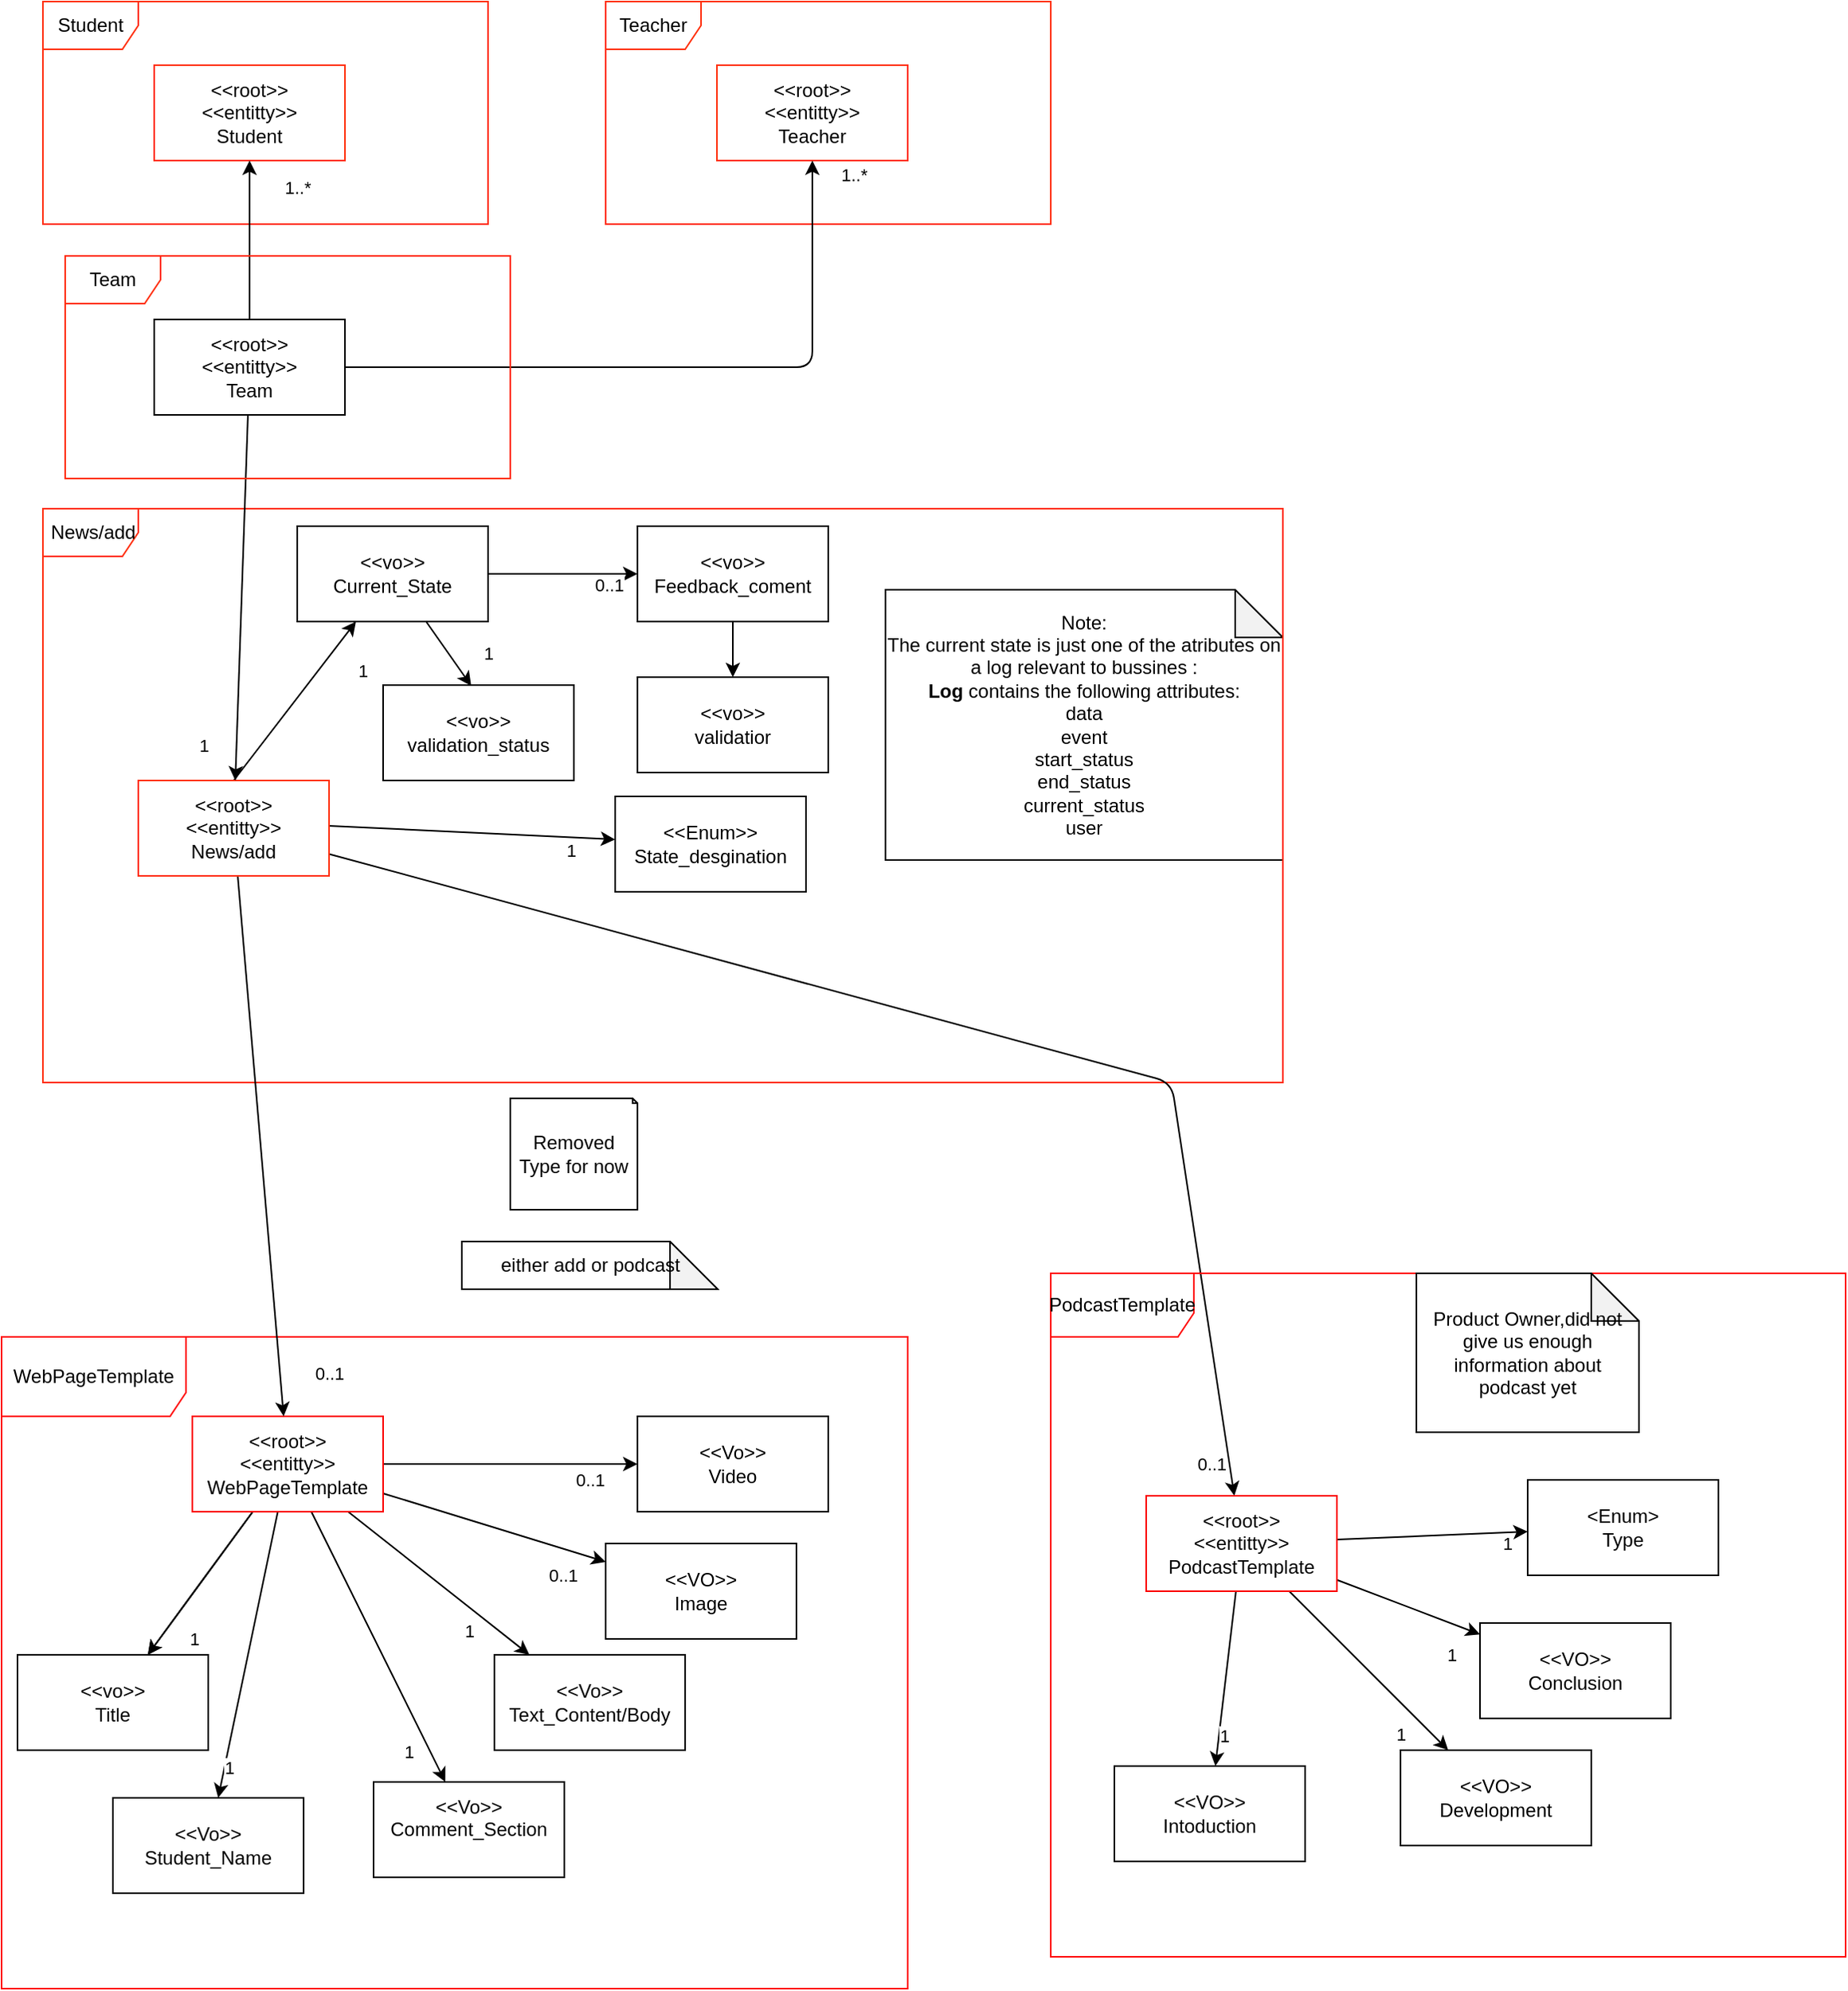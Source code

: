 <mxfile>
    <diagram id="D3sRz6WudV78egM3DdaS" name="Page-1">
        <mxGraphModel dx="751" dy="596" grid="1" gridSize="10" guides="1" tooltips="1" connect="1" arrows="1" fold="1" page="1" pageScale="1" pageWidth="827" pageHeight="1169" background="#ffffff" math="0" shadow="0">
            <root>
                <mxCell id="0"/>
                <mxCell id="1" parent="0"/>
                <mxCell id="30" value="" style="edgeStyle=none;html=1;exitX=0.974;exitY=0.472;exitDx=0;exitDy=0;exitPerimeter=0;" parent="1" source="69" target="29" edge="1">
                    <mxGeometry relative="1" as="geometry">
                        <mxPoint x="210" y="1341.0" as="sourcePoint"/>
                    </mxGeometry>
                </mxCell>
                <mxCell id="99" value="1" style="edgeLabel;html=1;align=center;verticalAlign=middle;resizable=0;points=[];" parent="30" vertex="1" connectable="0">
                    <mxGeometry x="0.651" y="-3" relative="1" as="geometry">
                        <mxPoint x="4" y="5" as="offset"/>
                    </mxGeometry>
                </mxCell>
                <mxCell id="32" value="" style="edgeStyle=none;html=1;exitX=0.5;exitY=0;exitDx=0;exitDy=0;" parent="1" source="69" target="31" edge="1">
                    <mxGeometry relative="1" as="geometry">
                        <mxPoint x="210" y="1312.636" as="sourcePoint"/>
                    </mxGeometry>
                </mxCell>
                <mxCell id="33" value="1" style="edgeLabel;html=1;align=center;verticalAlign=middle;resizable=0;points=[];" parent="32" vertex="1" connectable="0">
                    <mxGeometry x="0.608" y="2" relative="1" as="geometry">
                        <mxPoint x="20" y="12" as="offset"/>
                    </mxGeometry>
                </mxCell>
                <mxCell id="29" value="&lt;div&gt;&amp;lt;&amp;lt;Enum&amp;gt;&amp;gt;&lt;/div&gt;State_desgination" style="whiteSpace=wrap;html=1;rounded=0;" parent="1" vertex="1">
                    <mxGeometry x="420" y="1390" width="120" height="60" as="geometry"/>
                </mxCell>
                <mxCell id="187" value="" style="edgeStyle=none;html=1;" edge="1" parent="1" source="192" target="191">
                    <mxGeometry relative="1" as="geometry">
                        <mxPoint x="420" y="1250" as="targetPoint"/>
                    </mxGeometry>
                </mxCell>
                <mxCell id="194" value="1" style="edgeLabel;html=1;align=center;verticalAlign=middle;resizable=0;points=[];" vertex="1" connectable="0" parent="187">
                    <mxGeometry x="0.767" y="1" relative="1" as="geometry">
                        <mxPoint x="5" y="11" as="offset"/>
                    </mxGeometry>
                </mxCell>
                <mxCell id="190" value="" style="edgeStyle=none;html=1;entryX=0;entryY=0.5;entryDx=0;entryDy=0;" edge="1" parent="1" source="31" target="192">
                    <mxGeometry relative="1" as="geometry">
                        <mxPoint x="380" y="1293.75" as="targetPoint"/>
                    </mxGeometry>
                </mxCell>
                <mxCell id="193" value="0..1" style="edgeLabel;html=1;align=center;verticalAlign=middle;resizable=0;points=[];" vertex="1" connectable="0" parent="190">
                    <mxGeometry x="0.709" y="-1" relative="1" as="geometry">
                        <mxPoint x="-5" y="6" as="offset"/>
                    </mxGeometry>
                </mxCell>
                <mxCell id="198" value="1" style="edgeStyle=none;html=1;entryX=0.462;entryY=0.008;entryDx=0;entryDy=0;entryPerimeter=0;" edge="1" parent="1" source="31" target="199">
                    <mxGeometry x="0.567" y="20" relative="1" as="geometry">
                        <mxPoint x="329" y="1320" as="targetPoint"/>
                        <mxPoint as="offset"/>
                    </mxGeometry>
                </mxCell>
                <mxCell id="31" value="&amp;lt;&amp;lt;vo&amp;gt;&amp;gt;&lt;div&gt;Current_State&lt;/div&gt;" style="whiteSpace=wrap;html=1;rounded=0;" parent="1" vertex="1">
                    <mxGeometry x="220" y="1220" width="120" height="60" as="geometry"/>
                </mxCell>
                <mxCell id="49" value="" style="edgeStyle=none;html=1;" parent="1" source="47" target="48" edge="1">
                    <mxGeometry relative="1" as="geometry"/>
                </mxCell>
                <mxCell id="54" value="" style="edgeStyle=none;html=1;" parent="1" source="47" target="53" edge="1">
                    <mxGeometry relative="1" as="geometry"/>
                </mxCell>
                <mxCell id="130" value="1" style="edgeLabel;html=1;align=center;verticalAlign=middle;resizable=0;points=[];" vertex="1" connectable="0" parent="54">
                    <mxGeometry x="0.404" y="-5" relative="1" as="geometry">
                        <mxPoint x="-1" y="8" as="offset"/>
                    </mxGeometry>
                </mxCell>
                <mxCell id="56" value="" style="edgeStyle=none;html=1;" parent="1" source="47" target="55" edge="1">
                    <mxGeometry relative="1" as="geometry"/>
                </mxCell>
                <mxCell id="108" value="0..1" style="edgeLabel;html=1;align=center;verticalAlign=middle;resizable=0;points=[];" parent="56" vertex="1" connectable="0">
                    <mxGeometry x="0.601" relative="1" as="geometry">
                        <mxPoint y="17" as="offset"/>
                    </mxGeometry>
                </mxCell>
                <mxCell id="61" value="" style="edgeStyle=none;html=1;" parent="1" source="47" target="60" edge="1">
                    <mxGeometry relative="1" as="geometry"/>
                </mxCell>
                <mxCell id="103" value="0..1" style="edgeLabel;html=1;align=center;verticalAlign=middle;resizable=0;points=[];" parent="61" vertex="1" connectable="0">
                    <mxGeometry x="0.711" y="-1" relative="1" as="geometry">
                        <mxPoint x="-7" y="9" as="offset"/>
                    </mxGeometry>
                </mxCell>
                <mxCell id="87" value="" style="edgeStyle=none;html=1;" parent="1" source="47" target="48" edge="1">
                    <mxGeometry relative="1" as="geometry"/>
                </mxCell>
                <mxCell id="122" value="1" style="edgeLabel;html=1;align=center;verticalAlign=middle;resizable=0;points=[];" vertex="1" connectable="0" parent="87">
                    <mxGeometry x="0.503" relative="1" as="geometry">
                        <mxPoint x="12" y="12" as="offset"/>
                    </mxGeometry>
                </mxCell>
                <mxCell id="124" style="edgeStyle=none;html=1;" edge="1" parent="1" source="47" target="51">
                    <mxGeometry relative="1" as="geometry"/>
                </mxCell>
                <mxCell id="125" value="1" style="edgeLabel;html=1;align=center;verticalAlign=middle;resizable=0;points=[];" vertex="1" connectable="0" parent="124">
                    <mxGeometry x="0.667" relative="1" as="geometry">
                        <mxPoint y="10" as="offset"/>
                    </mxGeometry>
                </mxCell>
                <mxCell id="127" value="" style="edgeStyle=none;html=1;" edge="1" parent="1" source="47" target="126">
                    <mxGeometry relative="1" as="geometry"/>
                </mxCell>
                <mxCell id="129" value="1" style="edgeLabel;html=1;align=center;verticalAlign=middle;resizable=0;points=[];" vertex="1" connectable="0" parent="127">
                    <mxGeometry x="0.553" y="4" relative="1" as="geometry">
                        <mxPoint x="-8" y="20" as="offset"/>
                    </mxGeometry>
                </mxCell>
                <mxCell id="47" value="&amp;lt;&amp;lt;root&amp;gt;&amp;gt;&lt;div&gt;&amp;lt;&amp;lt;entitty&amp;gt;&amp;gt;&lt;/div&gt;&lt;div&gt;WebPageTemplate&lt;/div&gt;" style="rounded=0;whiteSpace=wrap;html=1;strokeColor=light-dark(#fb0404, #ededed);" parent="1" vertex="1">
                    <mxGeometry x="154" y="1780" width="120" height="60" as="geometry"/>
                </mxCell>
                <mxCell id="48" value="&amp;lt;&amp;lt;vo&amp;gt;&amp;gt;&lt;div&gt;Title&lt;/div&gt;" style="whiteSpace=wrap;html=1;rounded=0;" parent="1" vertex="1">
                    <mxGeometry x="44" y="1930" width="120" height="60" as="geometry"/>
                </mxCell>
                <mxCell id="51" value="&lt;div&gt;&amp;lt;&amp;lt;Vo&amp;gt;&amp;gt;&lt;/div&gt;Student_Name" style="whiteSpace=wrap;html=1;rounded=0;" parent="1" vertex="1">
                    <mxGeometry x="104" y="2020" width="120" height="60" as="geometry"/>
                </mxCell>
                <mxCell id="53" value="&amp;lt;&amp;lt;Vo&amp;gt;&amp;gt;&lt;div&gt;Text_Content/Body&lt;/div&gt;" style="whiteSpace=wrap;html=1;rounded=0;" parent="1" vertex="1">
                    <mxGeometry x="344" y="1930" width="120" height="60" as="geometry"/>
                </mxCell>
                <mxCell id="55" value="&amp;lt;&amp;lt;VO&amp;gt;&amp;gt;&lt;div&gt;Image&lt;/div&gt;" style="whiteSpace=wrap;html=1;rounded=0;" parent="1" vertex="1">
                    <mxGeometry x="414" y="1860" width="120" height="60" as="geometry"/>
                </mxCell>
                <mxCell id="58" value="WebPageTemplate" style="shape=umlFrame;whiteSpace=wrap;html=1;pointerEvents=0;strokeColor=light-dark(#ff0a0a, #ededed);width=116;height=50;" parent="1" vertex="1">
                    <mxGeometry x="34" y="1730" width="570" height="410" as="geometry"/>
                </mxCell>
                <mxCell id="59" value="Student" style="shape=umlFrame;whiteSpace=wrap;html=1;pointerEvents=0;strokeColor=#FF300D;" parent="1" vertex="1">
                    <mxGeometry x="60" y="890" width="280" height="140" as="geometry"/>
                </mxCell>
                <mxCell id="60" value="&amp;lt;&amp;lt;Vo&amp;gt;&amp;gt;&lt;div&gt;Video&lt;/div&gt;" style="whiteSpace=wrap;html=1;strokeColor=light-dark(#000000,#EDEDED);rounded=0;" parent="1" vertex="1">
                    <mxGeometry x="434" y="1780" width="120" height="60" as="geometry"/>
                </mxCell>
                <mxCell id="65" value="Note: &lt;br&gt;The current state is just one of the atributes on a log relevant to bussines :&lt;br&gt;&lt;b&gt;Log&lt;/b&gt; contains the following attributes:&lt;div&gt;data&lt;/div&gt;&lt;div&gt;event&lt;/div&gt;&lt;div&gt;start_status&lt;/div&gt;&lt;div&gt;end_status&lt;/div&gt;&lt;div&gt;current_status&lt;/div&gt;&lt;div&gt;user&lt;/div&gt;" style="shape=note;whiteSpace=wrap;html=1;backgroundOutline=1;darkOpacity=0.05;" parent="1" vertex="1">
                    <mxGeometry x="590" y="1260" width="250" height="170" as="geometry"/>
                </mxCell>
                <mxCell id="66" value="either add or podcast" style="shape=note;whiteSpace=wrap;html=1;backgroundOutline=1;darkOpacity=0.05;" parent="1" vertex="1">
                    <mxGeometry x="323.5" y="1670" width="161" height="30" as="geometry"/>
                </mxCell>
                <mxCell id="67" value="&amp;nbsp;News/add" style="shape=umlFrame;whiteSpace=wrap;html=1;pointerEvents=0;strokeColor=#FF300D;width=60;height=30;" parent="1" vertex="1">
                    <mxGeometry x="60" y="1209" width="780" height="361" as="geometry"/>
                </mxCell>
                <mxCell id="181" style="edgeStyle=none;html=1;" edge="1" parent="1" source="69" target="47">
                    <mxGeometry relative="1" as="geometry"/>
                </mxCell>
                <mxCell id="182" value="0..1" style="edgeLabel;html=1;align=center;verticalAlign=middle;resizable=0;points=[];" vertex="1" connectable="0" parent="181">
                    <mxGeometry x="0.766" y="-1" relative="1" as="geometry">
                        <mxPoint x="33" y="12" as="offset"/>
                    </mxGeometry>
                </mxCell>
                <mxCell id="183" style="edgeStyle=none;html=1;" edge="1" parent="1" source="69" target="94">
                    <mxGeometry relative="1" as="geometry">
                        <Array as="points">
                            <mxPoint x="770" y="1570"/>
                        </Array>
                    </mxGeometry>
                </mxCell>
                <mxCell id="185" value="0..1" style="edgeLabel;html=1;align=center;verticalAlign=middle;resizable=0;points=[];" vertex="1" connectable="0" parent="183">
                    <mxGeometry x="0.915" y="-2" relative="1" as="geometry">
                        <mxPoint x="-8" y="14" as="offset"/>
                    </mxGeometry>
                </mxCell>
                <mxCell id="69" value="&amp;lt;&amp;lt;root&amp;gt;&amp;gt;&lt;div&gt;&amp;lt;&amp;lt;entitty&amp;gt;&amp;gt;&lt;/div&gt;&lt;div&gt;News/add&lt;/div&gt;" style="rounded=0;whiteSpace=wrap;html=1;strokeColor=#FF300D;" parent="1" vertex="1">
                    <mxGeometry x="120" y="1380" width="120" height="60" as="geometry"/>
                </mxCell>
                <mxCell id="70" value="&amp;lt;&amp;lt;root&amp;gt;&amp;gt;&lt;div&gt;&amp;lt;&amp;lt;entitty&amp;gt;&amp;gt;&lt;/div&gt;&lt;div&gt;Student&lt;/div&gt;" style="rounded=0;whiteSpace=wrap;html=1;strokeColor=#FF300D;" parent="1" vertex="1">
                    <mxGeometry x="130" y="930" width="120" height="60" as="geometry"/>
                </mxCell>
                <mxCell id="74" value="Teacher" style="shape=umlFrame;whiteSpace=wrap;html=1;pointerEvents=0;strokeColor=#FF300D;" parent="1" vertex="1">
                    <mxGeometry x="414" y="890" width="280" height="140" as="geometry"/>
                </mxCell>
                <mxCell id="75" value="&amp;lt;&amp;lt;root&amp;gt;&amp;gt;&lt;div&gt;&amp;lt;&amp;lt;entitty&amp;gt;&amp;gt;&lt;/div&gt;&lt;div&gt;Teacher&lt;/div&gt;" style="rounded=0;whiteSpace=wrap;html=1;strokeColor=#FF300D;" parent="1" vertex="1">
                    <mxGeometry x="484" y="930" width="120" height="60" as="geometry"/>
                </mxCell>
                <mxCell id="115" style="edgeStyle=none;html=1;" edge="1" parent="1" source="85" target="70">
                    <mxGeometry relative="1" as="geometry"/>
                </mxCell>
                <mxCell id="118" value="1..*" style="edgeLabel;html=1;align=center;verticalAlign=middle;resizable=0;points=[];" vertex="1" connectable="0" parent="115">
                    <mxGeometry x="0.592" y="-2" relative="1" as="geometry">
                        <mxPoint x="28" y="-4" as="offset"/>
                    </mxGeometry>
                </mxCell>
                <mxCell id="116" style="edgeStyle=none;html=1;entryX=0.5;entryY=1;entryDx=0;entryDy=0;" edge="1" parent="1" source="85" target="75">
                    <mxGeometry relative="1" as="geometry">
                        <Array as="points">
                            <mxPoint x="544" y="1120"/>
                        </Array>
                    </mxGeometry>
                </mxCell>
                <mxCell id="117" value="1..*" style="edgeLabel;html=1;align=center;verticalAlign=middle;resizable=0;points=[];" vertex="1" connectable="0" parent="116">
                    <mxGeometry x="0.841" y="-2" relative="1" as="geometry">
                        <mxPoint x="24" y="-25" as="offset"/>
                    </mxGeometry>
                </mxCell>
                <mxCell id="135" style="edgeStyle=none;html=1;" edge="1" parent="1" source="85" target="69">
                    <mxGeometry relative="1" as="geometry"/>
                </mxCell>
                <mxCell id="136" value="1" style="edgeLabel;html=1;align=center;verticalAlign=middle;resizable=0;points=[];" vertex="1" connectable="0" parent="135">
                    <mxGeometry x="0.668" relative="1" as="geometry">
                        <mxPoint x="-22" y="16" as="offset"/>
                    </mxGeometry>
                </mxCell>
                <mxCell id="85" value="&lt;span style=&quot;color: rgb(0, 0, 0);&quot;&gt;&amp;lt;&amp;lt;root&amp;gt;&amp;gt;&lt;/span&gt;&lt;div style=&quot;scrollbar-color: light-dark(#e2e2e2, #4b4b4b)&lt;br/&gt;&#x9;&#x9;&#x9;&#x9;&#x9;light-dark(#fbfbfb, var(--dark-panel-color));&quot;&gt;&amp;lt;&amp;lt;entitty&amp;gt;&amp;gt;&lt;/div&gt;&lt;div style=&quot;scrollbar-color: light-dark(#e2e2e2, #4b4b4b)&lt;br/&gt;&#x9;&#x9;&#x9;&#x9;&#x9;light-dark(#fbfbfb, var(--dark-panel-color));&quot;&gt;Team&lt;/div&gt;" style="whiteSpace=wrap;html=1;rounded=0;" parent="1" vertex="1">
                    <mxGeometry x="130" y="1090" width="120" height="60" as="geometry"/>
                </mxCell>
                <mxCell id="93" value="PodcastTemplate" style="shape=umlFrame;whiteSpace=wrap;html=1;pointerEvents=0;strokeColor=light-dark(#ff0a0a, #ededed);width=90;height=40;" parent="1" vertex="1">
                    <mxGeometry x="694" y="1690" width="500" height="430" as="geometry"/>
                </mxCell>
                <mxCell id="101" value="" style="edgeStyle=none;html=1;" parent="1" source="94" target="141" edge="1">
                    <mxGeometry relative="1" as="geometry">
                        <mxPoint x="794" y="2010" as="targetPoint"/>
                    </mxGeometry>
                </mxCell>
                <mxCell id="171" value="1" style="edgeLabel;html=1;align=center;verticalAlign=middle;resizable=0;points=[];" vertex="1" connectable="0" parent="101">
                    <mxGeometry x="0.655" y="3" relative="1" as="geometry">
                        <mxPoint as="offset"/>
                    </mxGeometry>
                </mxCell>
                <mxCell id="148" style="edgeStyle=none;html=1;" edge="1" parent="1" source="94" target="146">
                    <mxGeometry relative="1" as="geometry"/>
                </mxCell>
                <mxCell id="173" value="1" style="edgeLabel;html=1;align=center;verticalAlign=middle;resizable=0;points=[];" vertex="1" connectable="0" parent="148">
                    <mxGeometry x="0.785" y="-2" relative="1" as="geometry">
                        <mxPoint y="5" as="offset"/>
                    </mxGeometry>
                </mxCell>
                <mxCell id="163" style="edgeStyle=none;html=1;" edge="1" parent="1" source="94" target="162">
                    <mxGeometry relative="1" as="geometry"/>
                </mxCell>
                <mxCell id="170" value="1" style="edgeLabel;html=1;align=center;verticalAlign=middle;resizable=0;points=[];" vertex="1" connectable="0" parent="163">
                    <mxGeometry x="0.53" y="-2" relative="1" as="geometry">
                        <mxPoint x="-5" y="12" as="offset"/>
                    </mxGeometry>
                </mxCell>
                <mxCell id="169" style="edgeStyle=none;html=1;" edge="1" parent="1" source="94" target="168">
                    <mxGeometry relative="1" as="geometry"/>
                </mxCell>
                <mxCell id="172" value="1" style="edgeLabel;html=1;align=center;verticalAlign=middle;resizable=0;points=[];" vertex="1" connectable="0" parent="169">
                    <mxGeometry x="0.571" y="3" relative="1" as="geometry">
                        <mxPoint y="23" as="offset"/>
                    </mxGeometry>
                </mxCell>
                <mxCell id="94" value="&amp;lt;&amp;lt;root&amp;gt;&amp;gt;&lt;div&gt;&amp;lt;&amp;lt;entitty&amp;gt;&amp;gt;&lt;/div&gt;&lt;div&gt;PodcastTemplate&lt;/div&gt;" style="rounded=0;whiteSpace=wrap;html=1;strokeColor=light-dark(#fb0404, #ededed);" parent="1" vertex="1">
                    <mxGeometry x="754" y="1830" width="120" height="60" as="geometry"/>
                </mxCell>
                <mxCell id="96" value="Product Owner,did not give us enough information about podcast yet" style="shape=note;whiteSpace=wrap;html=1;backgroundOutline=1;darkOpacity=0.05;" parent="1" vertex="1">
                    <mxGeometry x="924" y="1690" width="140" height="100" as="geometry"/>
                </mxCell>
                <mxCell id="126" value="&amp;lt;&amp;lt;Vo&amp;gt;&amp;gt;&lt;div&gt;Comment_Section&lt;/div&gt;&lt;div&gt;&lt;br&gt;&lt;/div&gt;" style="whiteSpace=wrap;html=1;strokeColor=light-dark(#000000,#EDEDED);rounded=0;" vertex="1" parent="1">
                    <mxGeometry x="268" y="2010" width="120" height="60" as="geometry"/>
                </mxCell>
                <mxCell id="140" value="Removed Type for now" style="shape=note;whiteSpace=wrap;html=1;backgroundOutline=1;darkOpacity=0.05;size=3;" vertex="1" parent="1">
                    <mxGeometry x="354" y="1580" width="80" height="70" as="geometry"/>
                </mxCell>
                <mxCell id="141" value="&amp;lt;&amp;lt;VO&amp;gt;&amp;gt;&lt;div&gt;Intoduction&lt;/div&gt;" style="whiteSpace=wrap;html=1;rounded=0;" vertex="1" parent="1">
                    <mxGeometry x="734" y="2000" width="120" height="60" as="geometry"/>
                </mxCell>
                <mxCell id="146" value="&amp;lt;Enum&amp;gt;&lt;div&gt;Type&lt;/div&gt;" style="rounded=0;whiteSpace=wrap;html=1;" vertex="1" parent="1">
                    <mxGeometry x="994" y="1820" width="120" height="60" as="geometry"/>
                </mxCell>
                <mxCell id="162" value="&amp;lt;&amp;lt;VO&amp;gt;&amp;gt;&lt;div&gt;Development&lt;/div&gt;" style="whiteSpace=wrap;html=1;rounded=0;" vertex="1" parent="1">
                    <mxGeometry x="914" y="1990" width="120" height="60" as="geometry"/>
                </mxCell>
                <mxCell id="168" value="&amp;lt;&amp;lt;VO&amp;gt;&amp;gt;&lt;div&gt;Conclusion&lt;/div&gt;" style="whiteSpace=wrap;html=1;rounded=0;" vertex="1" parent="1">
                    <mxGeometry x="964" y="1910" width="120" height="60" as="geometry"/>
                </mxCell>
                <mxCell id="191" value="&amp;lt;&amp;lt;vo&amp;gt;&amp;gt;&lt;div&gt;validatior&lt;/div&gt;" style="whiteSpace=wrap;html=1;rounded=0;" vertex="1" parent="1">
                    <mxGeometry x="434" y="1315" width="120" height="60" as="geometry"/>
                </mxCell>
                <mxCell id="192" value="&amp;lt;&amp;lt;vo&amp;gt;&amp;gt;&lt;div&gt;Feedback_coment&lt;/div&gt;" style="whiteSpace=wrap;html=1;rounded=0;" vertex="1" parent="1">
                    <mxGeometry x="434" y="1220" width="120" height="60" as="geometry"/>
                </mxCell>
                <mxCell id="199" value="&amp;lt;&amp;lt;vo&amp;gt;&amp;gt;&lt;div&gt;validation_status&lt;/div&gt;" style="whiteSpace=wrap;html=1;rounded=0;" vertex="1" parent="1">
                    <mxGeometry x="274" y="1320" width="120" height="60" as="geometry"/>
                </mxCell>
                <mxCell id="202" value="Team" style="shape=umlFrame;whiteSpace=wrap;html=1;pointerEvents=0;strokeColor=#FF300D;" vertex="1" parent="1">
                    <mxGeometry x="74" y="1050" width="280" height="140" as="geometry"/>
                </mxCell>
            </root>
        </mxGraphModel>
    </diagram>
</mxfile>